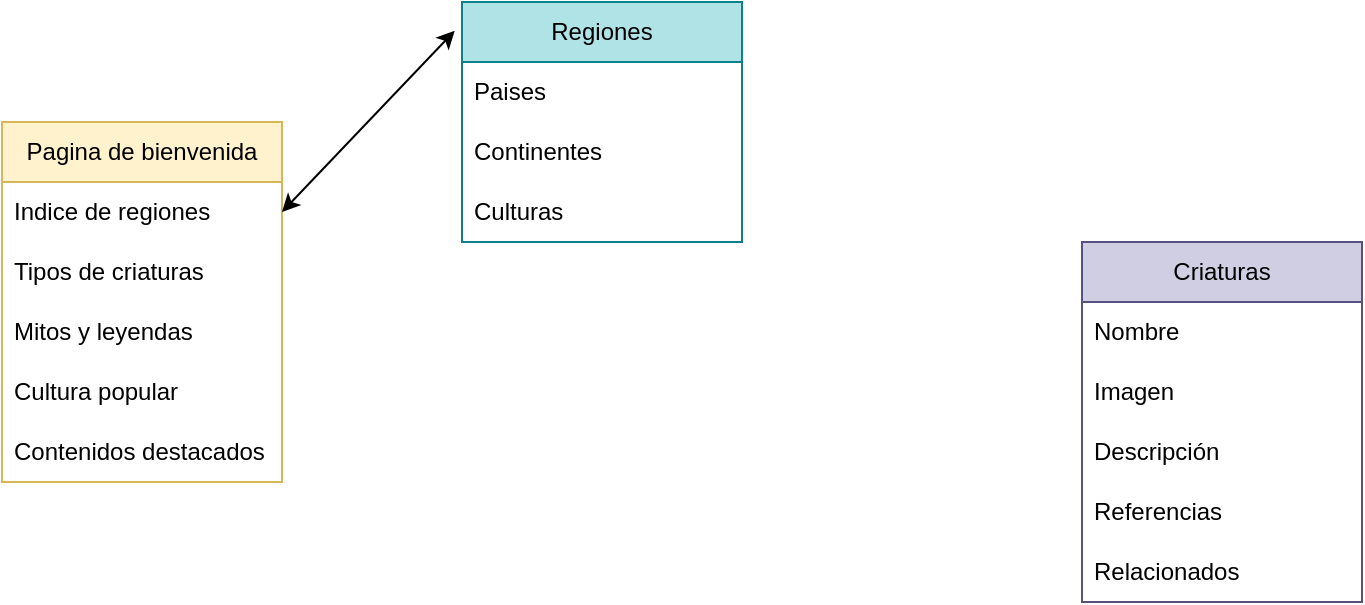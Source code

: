 <mxfile version="26.0.16">
  <diagram id="prtHgNgQTEPvFCAcTncT" name="Page-1">
    <mxGraphModel dx="1008" dy="545" grid="1" gridSize="10" guides="1" tooltips="1" connect="1" arrows="1" fold="1" page="1" pageScale="1" pageWidth="827" pageHeight="1169" math="0" shadow="0">
      <root>
        <mxCell id="0" />
        <mxCell id="1" parent="0" />
        <mxCell id="6uYcDplC3OpRxfJA5eGl-4" value="Pagina de bienvenida" style="swimlane;fontStyle=0;childLayout=stackLayout;horizontal=1;startSize=30;horizontalStack=0;resizeParent=1;resizeParentMax=0;resizeLast=0;collapsible=1;marginBottom=0;whiteSpace=wrap;html=1;fillColor=#fff2cc;strokeColor=#d6b656;" vertex="1" parent="1">
          <mxGeometry x="60" y="190" width="140" height="180" as="geometry" />
        </mxCell>
        <mxCell id="6uYcDplC3OpRxfJA5eGl-5" value="Indice de regiones" style="text;strokeColor=none;fillColor=none;align=left;verticalAlign=middle;spacingLeft=4;spacingRight=4;overflow=hidden;points=[[0,0.5],[1,0.5]];portConstraint=eastwest;rotatable=0;whiteSpace=wrap;html=1;" vertex="1" parent="6uYcDplC3OpRxfJA5eGl-4">
          <mxGeometry y="30" width="140" height="30" as="geometry" />
        </mxCell>
        <mxCell id="6uYcDplC3OpRxfJA5eGl-6" value="Tipos de criaturas" style="text;strokeColor=none;fillColor=none;align=left;verticalAlign=middle;spacingLeft=4;spacingRight=4;overflow=hidden;points=[[0,0.5],[1,0.5]];portConstraint=eastwest;rotatable=0;whiteSpace=wrap;html=1;" vertex="1" parent="6uYcDplC3OpRxfJA5eGl-4">
          <mxGeometry y="60" width="140" height="30" as="geometry" />
        </mxCell>
        <mxCell id="6uYcDplC3OpRxfJA5eGl-7" value="Mitos y leyendas" style="text;strokeColor=none;fillColor=none;align=left;verticalAlign=middle;spacingLeft=4;spacingRight=4;overflow=hidden;points=[[0,0.5],[1,0.5]];portConstraint=eastwest;rotatable=0;whiteSpace=wrap;html=1;" vertex="1" parent="6uYcDplC3OpRxfJA5eGl-4">
          <mxGeometry y="90" width="140" height="30" as="geometry" />
        </mxCell>
        <mxCell id="6uYcDplC3OpRxfJA5eGl-9" value="Cultura popular" style="text;strokeColor=none;fillColor=none;align=left;verticalAlign=middle;spacingLeft=4;spacingRight=4;overflow=hidden;points=[[0,0.5],[1,0.5]];portConstraint=eastwest;rotatable=0;whiteSpace=wrap;html=1;" vertex="1" parent="6uYcDplC3OpRxfJA5eGl-4">
          <mxGeometry y="120" width="140" height="30" as="geometry" />
        </mxCell>
        <mxCell id="6uYcDplC3OpRxfJA5eGl-8" value="Contenidos destacados" style="text;strokeColor=none;fillColor=none;align=left;verticalAlign=middle;spacingLeft=4;spacingRight=4;overflow=hidden;points=[[0,0.5],[1,0.5]];portConstraint=eastwest;rotatable=0;whiteSpace=wrap;html=1;" vertex="1" parent="6uYcDplC3OpRxfJA5eGl-4">
          <mxGeometry y="150" width="140" height="30" as="geometry" />
        </mxCell>
        <mxCell id="6uYcDplC3OpRxfJA5eGl-10" value="Criaturas" style="swimlane;fontStyle=0;childLayout=stackLayout;horizontal=1;startSize=30;horizontalStack=0;resizeParent=1;resizeParentMax=0;resizeLast=0;collapsible=1;marginBottom=0;whiteSpace=wrap;html=1;fillColor=#d0cee2;strokeColor=#56517e;" vertex="1" parent="1">
          <mxGeometry x="600" y="250" width="140" height="180" as="geometry">
            <mxRectangle x="340" y="220" width="60" height="30" as="alternateBounds" />
          </mxGeometry>
        </mxCell>
        <mxCell id="6uYcDplC3OpRxfJA5eGl-11" value="Nombre" style="text;strokeColor=none;fillColor=none;align=left;verticalAlign=middle;spacingLeft=4;spacingRight=4;overflow=hidden;points=[[0,0.5],[1,0.5]];portConstraint=eastwest;rotatable=0;whiteSpace=wrap;html=1;" vertex="1" parent="6uYcDplC3OpRxfJA5eGl-10">
          <mxGeometry y="30" width="140" height="30" as="geometry" />
        </mxCell>
        <mxCell id="6uYcDplC3OpRxfJA5eGl-12" value="Imagen" style="text;strokeColor=none;fillColor=none;align=left;verticalAlign=middle;spacingLeft=4;spacingRight=4;overflow=hidden;points=[[0,0.5],[1,0.5]];portConstraint=eastwest;rotatable=0;whiteSpace=wrap;html=1;" vertex="1" parent="6uYcDplC3OpRxfJA5eGl-10">
          <mxGeometry y="60" width="140" height="30" as="geometry" />
        </mxCell>
        <mxCell id="6uYcDplC3OpRxfJA5eGl-13" value="Descripción" style="text;strokeColor=none;fillColor=none;align=left;verticalAlign=middle;spacingLeft=4;spacingRight=4;overflow=hidden;points=[[0,0.5],[1,0.5]];portConstraint=eastwest;rotatable=0;whiteSpace=wrap;html=1;" vertex="1" parent="6uYcDplC3OpRxfJA5eGl-10">
          <mxGeometry y="90" width="140" height="30" as="geometry" />
        </mxCell>
        <mxCell id="6uYcDplC3OpRxfJA5eGl-15" value="Referencias" style="text;strokeColor=none;fillColor=none;align=left;verticalAlign=middle;spacingLeft=4;spacingRight=4;overflow=hidden;points=[[0,0.5],[1,0.5]];portConstraint=eastwest;rotatable=0;whiteSpace=wrap;html=1;" vertex="1" parent="6uYcDplC3OpRxfJA5eGl-10">
          <mxGeometry y="120" width="140" height="30" as="geometry" />
        </mxCell>
        <mxCell id="6uYcDplC3OpRxfJA5eGl-16" value="Relacionados" style="text;strokeColor=none;fillColor=none;align=left;verticalAlign=middle;spacingLeft=4;spacingRight=4;overflow=hidden;points=[[0,0.5],[1,0.5]];portConstraint=eastwest;rotatable=0;whiteSpace=wrap;html=1;" vertex="1" parent="6uYcDplC3OpRxfJA5eGl-10">
          <mxGeometry y="150" width="140" height="30" as="geometry" />
        </mxCell>
        <mxCell id="6uYcDplC3OpRxfJA5eGl-17" value="Regiones" style="swimlane;fontStyle=0;childLayout=stackLayout;horizontal=1;startSize=30;horizontalStack=0;resizeParent=1;resizeParentMax=0;resizeLast=0;collapsible=1;marginBottom=0;whiteSpace=wrap;html=1;fillColor=#b0e3e6;strokeColor=#0e8088;" vertex="1" parent="1">
          <mxGeometry x="290" y="130" width="140" height="120" as="geometry" />
        </mxCell>
        <mxCell id="6uYcDplC3OpRxfJA5eGl-18" value="Paises" style="text;strokeColor=none;fillColor=none;align=left;verticalAlign=middle;spacingLeft=4;spacingRight=4;overflow=hidden;points=[[0,0.5],[1,0.5]];portConstraint=eastwest;rotatable=0;whiteSpace=wrap;html=1;" vertex="1" parent="6uYcDplC3OpRxfJA5eGl-17">
          <mxGeometry y="30" width="140" height="30" as="geometry" />
        </mxCell>
        <mxCell id="6uYcDplC3OpRxfJA5eGl-19" value="Continentes" style="text;strokeColor=none;fillColor=none;align=left;verticalAlign=middle;spacingLeft=4;spacingRight=4;overflow=hidden;points=[[0,0.5],[1,0.5]];portConstraint=eastwest;rotatable=0;whiteSpace=wrap;html=1;" vertex="1" parent="6uYcDplC3OpRxfJA5eGl-17">
          <mxGeometry y="60" width="140" height="30" as="geometry" />
        </mxCell>
        <mxCell id="6uYcDplC3OpRxfJA5eGl-20" value="Culturas" style="text;strokeColor=none;fillColor=none;align=left;verticalAlign=middle;spacingLeft=4;spacingRight=4;overflow=hidden;points=[[0,0.5],[1,0.5]];portConstraint=eastwest;rotatable=0;whiteSpace=wrap;html=1;" vertex="1" parent="6uYcDplC3OpRxfJA5eGl-17">
          <mxGeometry y="90" width="140" height="30" as="geometry" />
        </mxCell>
        <mxCell id="6uYcDplC3OpRxfJA5eGl-21" value="" style="endArrow=classic;startArrow=classic;html=1;rounded=0;exitX=1;exitY=0.5;exitDx=0;exitDy=0;entryX=-0.026;entryY=0.12;entryDx=0;entryDy=0;entryPerimeter=0;" edge="1" parent="1" source="6uYcDplC3OpRxfJA5eGl-5" target="6uYcDplC3OpRxfJA5eGl-17">
          <mxGeometry width="50" height="50" relative="1" as="geometry">
            <mxPoint x="230" y="220" as="sourcePoint" />
            <mxPoint x="280" y="170" as="targetPoint" />
          </mxGeometry>
        </mxCell>
      </root>
    </mxGraphModel>
  </diagram>
</mxfile>

